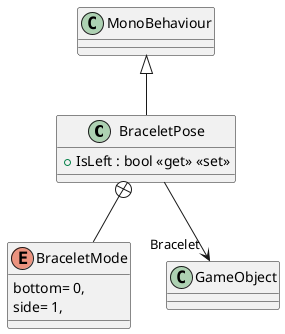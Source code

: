 @startuml
class BraceletPose {
    + IsLeft : bool <<get>> <<set>>
}
enum BraceletMode {
    bottom= 0,
    side= 1,
}
MonoBehaviour <|-- BraceletPose
BraceletPose --> "Bracelet" GameObject
BraceletPose +-- BraceletMode
@enduml
